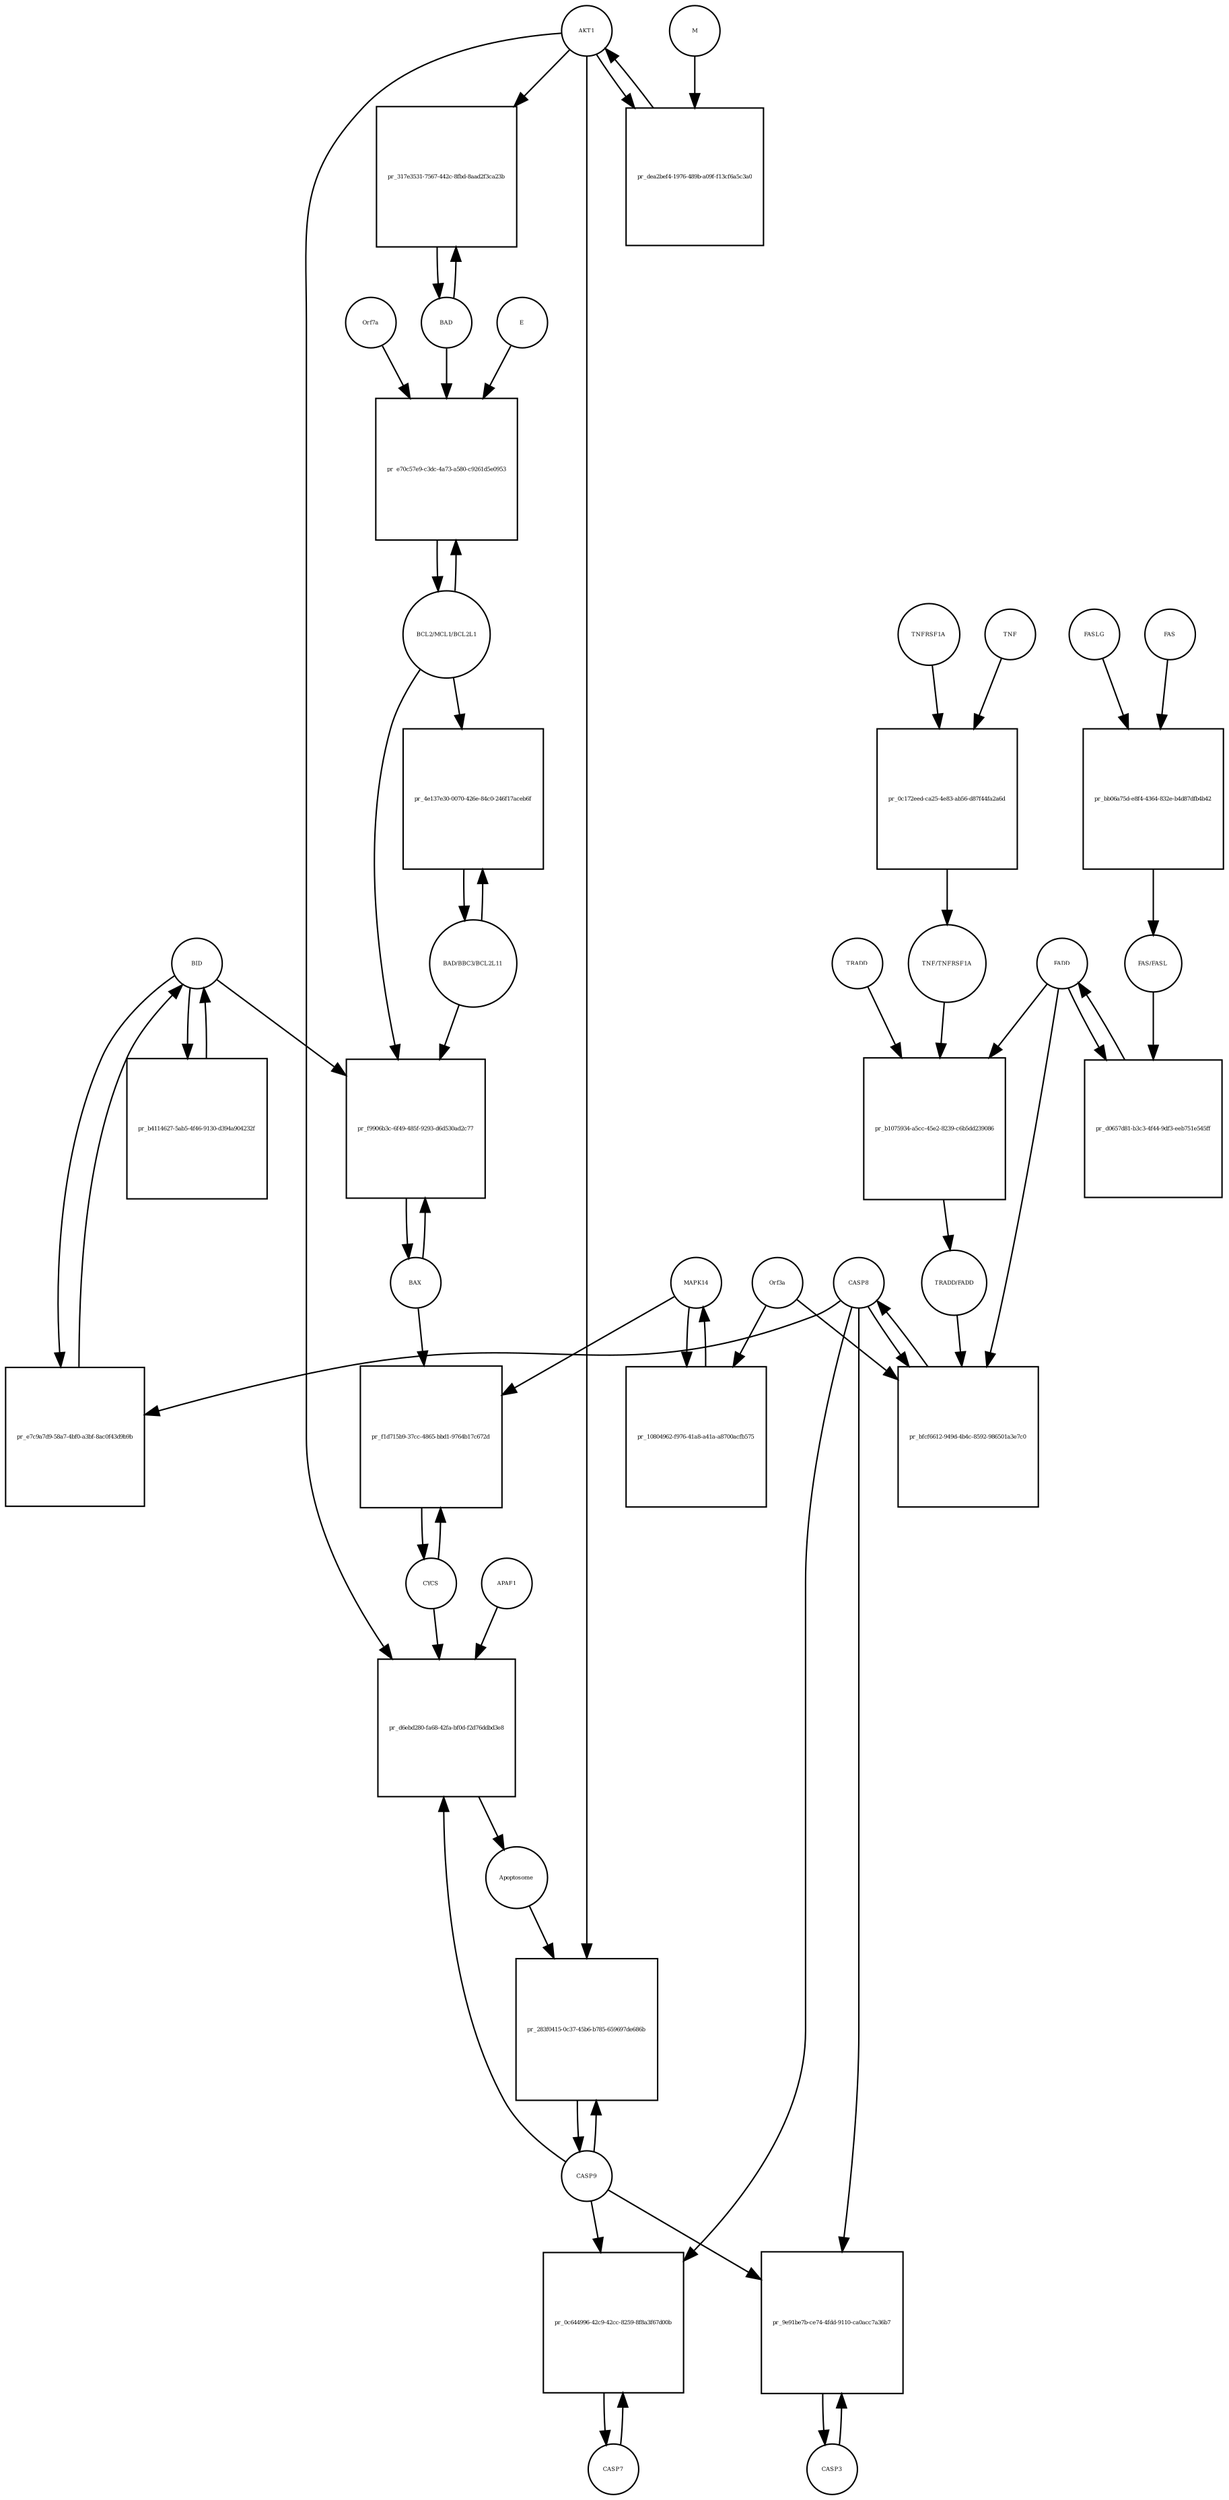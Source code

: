strict digraph  {
BID [annotation="", bipartite=0, cls=macromolecule, fontsize=4, label=BID, shape=circle];
"pr_e7c9a7d9-58a7-4bf0-a3bf-8ac0f43d9b9b" [annotation="", bipartite=1, cls=process, fontsize=4, label="pr_e7c9a7d9-58a7-4bf0-a3bf-8ac0f43d9b9b", shape=square];
CASP8 [annotation="urn_miriam_hgnc_1509|urn_miriam_hgnc.symbol_CASP8|urn_miriam_doi_10.1038%2Fs41392-020-00334-0|urn_miriam_uniprot_Q14790|urn_miriam_ncbigene_841|urn_miriam_ec-code_3.4.22.61|urn_miriam_refseq_NM_001228|urn_miriam_ensembl_ENSG00000064012", bipartite=0, cls=macromolecule, fontsize=4, label=CASP8, shape=circle];
CASP9 [annotation="", bipartite=0, cls=macromolecule, fontsize=4, label=CASP9, shape=circle];
"pr_283f0415-0c37-45b6-b785-659697de686b" [annotation="", bipartite=1, cls=process, fontsize=4, label="pr_283f0415-0c37-45b6-b785-659697de686b", shape=square];
Apoptosome [annotation="", bipartite=0, cls=complex, fontsize=4, label=Apoptosome, shape=circle];
AKT1 [annotation="", bipartite=0, cls=macromolecule, fontsize=4, label=AKT1, shape=circle];
FADD [annotation="", bipartite=0, cls=macromolecule, fontsize=4, label=FADD, shape=circle];
"pr_b1075934-a5cc-45e2-8239-c6b5dd239086" [annotation="", bipartite=1, cls=process, fontsize=4, label="pr_b1075934-a5cc-45e2-8239-c6b5dd239086", shape=square];
TRADD [annotation="urn_miriam_ncbigene_8717|urn_miriam_ensembl_ENSG00000102871|urn_miriam_refseq_NM_001323552|urn_miriam_uniprot_Q15628|urn_miriam_hgnc_12030|urn_miriam_hgnc.symbol_TRADD", bipartite=0, cls=macromolecule, fontsize=4, label=TRADD, shape=circle];
"TRADD/FADD" [annotation="", bipartite=0, cls=complex, fontsize=4, label="TRADD/FADD", shape=circle];
"TNF/TNFRSF1A" [annotation="", bipartite=0, cls=complex, fontsize=4, label="TNF/TNFRSF1A", shape=circle];
"pr_d0657d81-b3c3-4f44-9df3-eeb751e545ff" [annotation="", bipartite=1, cls=process, fontsize=4, label="pr_d0657d81-b3c3-4f44-9df3-eeb751e545ff", shape=square];
"FAS/FASL" [annotation="", bipartite=0, cls=complex, fontsize=4, label="FAS/FASL", shape=circle];
"BCL2/MCL1/BCL2L1" [annotation="", bipartite=0, cls=complex, fontsize=4, label="BCL2/MCL1/BCL2L1", shape=circle];
"pr_e70c57e9-c3dc-4a73-a580-c9261d5e0953" [annotation="", bipartite=1, cls=process, fontsize=4, label="pr_e70c57e9-c3dc-4a73-a580-c9261d5e0953", shape=square];
Orf7a [annotation="urn_miriam_hgnc.symbol_ORF7a|urn_miriam_uniprot_Q19QW4|urn_miriam_ncbigene_1489674", bipartite=0, cls=macromolecule, fontsize=4, label=Orf7a, shape=circle];
E [annotation="urn_miriam_uniprot_P59637|urn_miriam_ncbigene_1489671|urn_miriam_hgnc.symbol_E|urn_miriam_pubmed_32785274|urn_miriam_pubmed_32818817", bipartite=0, cls=macromolecule, fontsize=4, label=E, shape=circle];
BAD [annotation="", bipartite=0, cls=macromolecule, fontsize=4, label=BAD, shape=circle];
"BAD/BBC3/BCL2L11" [annotation="", bipartite=0, cls=complex, fontsize=4, label="BAD/BBC3/BCL2L11", shape=circle];
"pr_4e137e30-0070-426e-84c0-246f17aceb6f" [annotation="", bipartite=1, cls=process, fontsize=4, label="pr_4e137e30-0070-426e-84c0-246f17aceb6f", shape=square];
TNFRSF1A [annotation="urn_miriam_ncbigene_7132|urn_miriam_refseq_NM_001065|urn_miriam_ensembl_ENSG00000067182|urn_miriam_uniprot_P19438|urn_miriam_hgnc.symbol_TNFRSF1A|urn_miriam_hgnc_11916", bipartite=0, cls=macromolecule, fontsize=4, label=TNFRSF1A, shape=circle];
"pr_0c172eed-ca25-4e83-ab56-d87f44fa2a6d" [annotation="", bipartite=1, cls=process, fontsize=4, label="pr_0c172eed-ca25-4e83-ab56-d87f44fa2a6d", shape=square];
TNF [annotation="urn_miriam_refseq_NM_000594|urn_miriam_hgnc.symbol_TNF|urn_miriam_uniprot_P01375|urn_miriam_hgnc_11892|urn_miriam_ncbigene_7124|urn_miriam_ensembl_ENSG00000232810", bipartite=0, cls=macromolecule, fontsize=4, label=TNF, shape=circle];
CYCS [annotation="urn_miriam_hgnc_19986|urn_miriam_uniprot_P99999|urn_miriam_ncbigene_54205|urn_miriam_hgnc.symbol_CYCS|urn_miriam_ensembl_ENSG00000172115|urn_miriam_refseq_NM_018947", bipartite=0, cls=macromolecule, fontsize=4, label=CYCS, shape=circle];
"pr_f1d715b9-37cc-4865-bbd1-9764b17c672d" [annotation="", bipartite=1, cls=process, fontsize=4, label="pr_f1d715b9-37cc-4865-bbd1-9764b17c672d", shape=square];
MAPK14 [annotation="", bipartite=0, cls=macromolecule, fontsize=4, label=MAPK14, shape=circle];
BAX [annotation="", bipartite=0, cls=macromolecule, fontsize=4, label=BAX, shape=circle];
FASLG [annotation="urn_miriam_hgnc.symbol_FASLG|urn_miriam_ncbigene_356|urn_miriam_refseq_NM_000639|urn_miriam_ensembl_ENSG00000117560|urn_miriam_uniprot_P48023|urn_miriam_hgnc_11936|urn_miriam_doi_10.1101%2F2020.12.04.412494", bipartite=0, cls=macromolecule, fontsize=4, label=FASLG, shape=circle];
"pr_bb06a75d-e8f4-4364-832e-b4d87dfb4b42" [annotation="", bipartite=1, cls=process, fontsize=4, label="pr_bb06a75d-e8f4-4364-832e-b4d87dfb4b42", shape=square];
FAS [annotation="urn_miriam_hgnc_11920|urn_miriam_uniprot_P25445|urn_miriam_refseq_NM_000043|urn_miriam_ensembl_ENSG00000026103|urn_miriam_ncbigene_355|urn_miriam_hgnc.symbol_FAS", bipartite=0, cls=macromolecule, fontsize=4, label=FAS, shape=circle];
"pr_10804962-f976-41a8-a41a-a8700acfb575" [annotation="", bipartite=1, cls=process, fontsize=4, label="pr_10804962-f976-41a8-a41a-a8700acfb575", shape=square];
Orf3a [annotation="urn_miriam_uniprot_P59637|urn_miriam_ncbigene_1489671|urn_miriam_hgnc.symbol_E|urn_miriam_pubmed_33100263|urn_miriam_pubmed_32555321|urn_miriam_ncbiprotein_YP_009724391.1", bipartite=0, cls=macromolecule, fontsize=4, label=Orf3a, shape=circle];
CASP3 [annotation=urn_miriam_pubmed_32555321, bipartite=0, cls=macromolecule, fontsize=4, label=CASP3, shape=circle];
"pr_9e91be7b-ce74-4fdd-9110-ca0acc7a36b7" [annotation="", bipartite=1, cls=process, fontsize=4, label="pr_9e91be7b-ce74-4fdd-9110-ca0acc7a36b7", shape=square];
"pr_317e3531-7567-442c-8fbd-8aad2f3ca23b" [annotation="", bipartite=1, cls=process, fontsize=4, label="pr_317e3531-7567-442c-8fbd-8aad2f3ca23b", shape=square];
"pr_f9906b3c-6f49-485f-9293-d6d530ad2c77" [annotation="", bipartite=1, cls=process, fontsize=4, label="pr_f9906b3c-6f49-485f-9293-d6d530ad2c77", shape=square];
"pr_dea2bef4-1976-489b-a09f-f13cf6a5c3a0" [annotation="", bipartite=1, cls=process, fontsize=4, label="pr_dea2bef4-1976-489b-a09f-f13cf6a5c3a0", shape=square];
M [annotation="urn_miriam_ncbiprotein_APO40582|urn_miriam_pubmed_16845612", bipartite=0, cls=macromolecule, fontsize=4, label=M, shape=circle];
"pr_d6ebd280-fa68-42fa-bf0d-f2d76ddbd3e8" [annotation="", bipartite=1, cls=process, fontsize=4, label="pr_d6ebd280-fa68-42fa-bf0d-f2d76ddbd3e8", shape=square];
APAF1 [annotation="urn_miriam_ncbigene_317|urn_miriam_hgnc_576|urn_miriam_refseq_NM_181861.1|urn_miriam_hgnc.symbol_APAF1|urn_miriam_uniprot_O14727|urn_miriam_ensembl_ENSG00000120868", bipartite=0, cls=macromolecule, fontsize=4, label=APAF1, shape=circle];
"pr_bfcf6612-949d-4b4c-8592-986501a3e7c0" [annotation="", bipartite=1, cls=process, fontsize=4, label="pr_bfcf6612-949d-4b4c-8592-986501a3e7c0", shape=square];
CASP7 [annotation="", bipartite=0, cls=macromolecule, fontsize=4, label=CASP7, shape=circle];
"pr_0c644996-42c9-42cc-8259-8f8a3f67d00b" [annotation="", bipartite=1, cls=process, fontsize=4, label="pr_0c644996-42c9-42cc-8259-8f8a3f67d00b", shape=square];
"pr_b4114627-5ab5-4f46-9130-d394a904232f" [annotation="", bipartite=1, cls=process, fontsize=4, label="pr_b4114627-5ab5-4f46-9130-d394a904232f", shape=square];
BID -> "pr_e7c9a7d9-58a7-4bf0-a3bf-8ac0f43d9b9b"  [annotation="", interaction_type=consumption];
BID -> "pr_f9906b3c-6f49-485f-9293-d6d530ad2c77"  [annotation="urn_miriam_pubmed_31226023|urn_miriam_kegg.pathway_hsa04210", interaction_type=catalysis];
BID -> "pr_b4114627-5ab5-4f46-9130-d394a904232f"  [annotation="", interaction_type=consumption];
"pr_e7c9a7d9-58a7-4bf0-a3bf-8ac0f43d9b9b" -> BID  [annotation="", interaction_type=production];
CASP8 -> "pr_e7c9a7d9-58a7-4bf0-a3bf-8ac0f43d9b9b"  [annotation="urn_miriam_pubmed_31226023|urn_miriam_kegg.pathway_hsa04210", interaction_type=catalysis];
CASP8 -> "pr_9e91be7b-ce74-4fdd-9110-ca0acc7a36b7"  [annotation="urn_miriam_pubmed_31226023|urn_miriam_kegg.pathway_hsa04210", interaction_type=catalysis];
CASP8 -> "pr_bfcf6612-949d-4b4c-8592-986501a3e7c0"  [annotation="", interaction_type=consumption];
CASP8 -> "pr_0c644996-42c9-42cc-8259-8f8a3f67d00b"  [annotation="urn_miriam_pubmed_31226023|urn_miriam_kegg.pathway_hsa04210", interaction_type=catalysis];
CASP9 -> "pr_283f0415-0c37-45b6-b785-659697de686b"  [annotation="", interaction_type=consumption];
CASP9 -> "pr_9e91be7b-ce74-4fdd-9110-ca0acc7a36b7"  [annotation="urn_miriam_pubmed_31226023|urn_miriam_kegg.pathway_hsa04210", interaction_type=catalysis];
CASP9 -> "pr_d6ebd280-fa68-42fa-bf0d-f2d76ddbd3e8"  [annotation="", interaction_type=consumption];
CASP9 -> "pr_0c644996-42c9-42cc-8259-8f8a3f67d00b"  [annotation="urn_miriam_pubmed_31226023|urn_miriam_kegg.pathway_hsa04210", interaction_type=catalysis];
"pr_283f0415-0c37-45b6-b785-659697de686b" -> CASP9  [annotation="", interaction_type=production];
Apoptosome -> "pr_283f0415-0c37-45b6-b785-659697de686b"  [annotation="urn_miriam_pubmed_31226023|urn_miriam_kegg.pathway_hsa04210", interaction_type=catalysis];
AKT1 -> "pr_283f0415-0c37-45b6-b785-659697de686b"  [annotation="urn_miriam_pubmed_31226023|urn_miriam_kegg.pathway_hsa04210", interaction_type=inhibition];
AKT1 -> "pr_317e3531-7567-442c-8fbd-8aad2f3ca23b"  [annotation="urn_miriam_pubmed_15694340|urn_miriam_kegg.pathway_hsa04210", interaction_type=inhibition];
AKT1 -> "pr_dea2bef4-1976-489b-a09f-f13cf6a5c3a0"  [annotation="", interaction_type=consumption];
AKT1 -> "pr_d6ebd280-fa68-42fa-bf0d-f2d76ddbd3e8"  [annotation="urn_miriam_pubmed_31226023|urn_miriam_kegg.pathway_hsa04210", interaction_type=inhibition];
FADD -> "pr_b1075934-a5cc-45e2-8239-c6b5dd239086"  [annotation="", interaction_type=consumption];
FADD -> "pr_d0657d81-b3c3-4f44-9df3-eeb751e545ff"  [annotation="", interaction_type=consumption];
FADD -> "pr_bfcf6612-949d-4b4c-8592-986501a3e7c0"  [annotation="urn_miriam_pubmed_31226023|urn_miriam_kegg.pathway_hsa04210|urn_miriam_pubmed_32555321|urn_miriam_taxonomy_2697049", interaction_type=catalysis];
"pr_b1075934-a5cc-45e2-8239-c6b5dd239086" -> "TRADD/FADD"  [annotation="", interaction_type=production];
TRADD -> "pr_b1075934-a5cc-45e2-8239-c6b5dd239086"  [annotation="", interaction_type=consumption];
"TRADD/FADD" -> "pr_bfcf6612-949d-4b4c-8592-986501a3e7c0"  [annotation="urn_miriam_pubmed_31226023|urn_miriam_kegg.pathway_hsa04210|urn_miriam_pubmed_32555321|urn_miriam_taxonomy_2697049", interaction_type=catalysis];
"TNF/TNFRSF1A" -> "pr_b1075934-a5cc-45e2-8239-c6b5dd239086"  [annotation="urn_miriam_kegg.pathway_hsa04210", interaction_type=catalysis];
"pr_d0657d81-b3c3-4f44-9df3-eeb751e545ff" -> FADD  [annotation="", interaction_type=production];
"FAS/FASL" -> "pr_d0657d81-b3c3-4f44-9df3-eeb751e545ff"  [annotation="urn_miriam_pubmed_31226023|urn_miriam_kegg.pathway_hsa04210", interaction_type=catalysis];
"BCL2/MCL1/BCL2L1" -> "pr_e70c57e9-c3dc-4a73-a580-c9261d5e0953"  [annotation="", interaction_type=consumption];
"BCL2/MCL1/BCL2L1" -> "pr_4e137e30-0070-426e-84c0-246f17aceb6f"  [annotation=urn_miriam_pubmed_31226023, interaction_type=inhibition];
"BCL2/MCL1/BCL2L1" -> "pr_f9906b3c-6f49-485f-9293-d6d530ad2c77"  [annotation="urn_miriam_pubmed_31226023|urn_miriam_kegg.pathway_hsa04210", interaction_type=inhibition];
"pr_e70c57e9-c3dc-4a73-a580-c9261d5e0953" -> "BCL2/MCL1/BCL2L1"  [annotation="", interaction_type=production];
Orf7a -> "pr_e70c57e9-c3dc-4a73-a580-c9261d5e0953"  [annotation="urn_miriam_taxonomy_694009|urn_miriam_pubmed_15694340|urn_miriam_kegg.pathway_hsa04210|urn_miriam_pubmed_17428862", interaction_type=inhibition];
E -> "pr_e70c57e9-c3dc-4a73-a580-c9261d5e0953"  [annotation="urn_miriam_taxonomy_694009|urn_miriam_pubmed_15694340|urn_miriam_kegg.pathway_hsa04210|urn_miriam_pubmed_17428862", interaction_type=inhibition];
BAD -> "pr_e70c57e9-c3dc-4a73-a580-c9261d5e0953"  [annotation="urn_miriam_taxonomy_694009|urn_miriam_pubmed_15694340|urn_miriam_kegg.pathway_hsa04210|urn_miriam_pubmed_17428862", interaction_type=inhibition];
BAD -> "pr_317e3531-7567-442c-8fbd-8aad2f3ca23b"  [annotation="", interaction_type=consumption];
"BAD/BBC3/BCL2L11" -> "pr_4e137e30-0070-426e-84c0-246f17aceb6f"  [annotation="", interaction_type=consumption];
"BAD/BBC3/BCL2L11" -> "pr_f9906b3c-6f49-485f-9293-d6d530ad2c77"  [annotation="urn_miriam_pubmed_31226023|urn_miriam_kegg.pathway_hsa04210", interaction_type=catalysis];
"pr_4e137e30-0070-426e-84c0-246f17aceb6f" -> "BAD/BBC3/BCL2L11"  [annotation="", interaction_type=production];
TNFRSF1A -> "pr_0c172eed-ca25-4e83-ab56-d87f44fa2a6d"  [annotation="", interaction_type=consumption];
"pr_0c172eed-ca25-4e83-ab56-d87f44fa2a6d" -> "TNF/TNFRSF1A"  [annotation="", interaction_type=production];
TNF -> "pr_0c172eed-ca25-4e83-ab56-d87f44fa2a6d"  [annotation="", interaction_type=consumption];
CYCS -> "pr_f1d715b9-37cc-4865-bbd1-9764b17c672d"  [annotation="", interaction_type=consumption];
CYCS -> "pr_d6ebd280-fa68-42fa-bf0d-f2d76ddbd3e8"  [annotation="", interaction_type=consumption];
"pr_f1d715b9-37cc-4865-bbd1-9764b17c672d" -> CYCS  [annotation="", interaction_type=production];
MAPK14 -> "pr_f1d715b9-37cc-4865-bbd1-9764b17c672d"  [annotation="urn_miriam_pubmed_31226023|urn_miriam_kegg.pathway_hsa04210", interaction_type=catalysis];
MAPK14 -> "pr_10804962-f976-41a8-a41a-a8700acfb575"  [annotation="", interaction_type=consumption];
BAX -> "pr_f1d715b9-37cc-4865-bbd1-9764b17c672d"  [annotation="urn_miriam_pubmed_31226023|urn_miriam_kegg.pathway_hsa04210", interaction_type=catalysis];
BAX -> "pr_f9906b3c-6f49-485f-9293-d6d530ad2c77"  [annotation="", interaction_type=consumption];
FASLG -> "pr_bb06a75d-e8f4-4364-832e-b4d87dfb4b42"  [annotation="", interaction_type=consumption];
"pr_bb06a75d-e8f4-4364-832e-b4d87dfb4b42" -> "FAS/FASL"  [annotation="", interaction_type=production];
FAS -> "pr_bb06a75d-e8f4-4364-832e-b4d87dfb4b42"  [annotation="", interaction_type=consumption];
"pr_10804962-f976-41a8-a41a-a8700acfb575" -> MAPK14  [annotation="", interaction_type=production];
Orf3a -> "pr_10804962-f976-41a8-a41a-a8700acfb575"  [annotation="urn_miriam_pubmed_31226023|urn_miriam_taxonomy_227984", interaction_type=catalysis];
Orf3a -> "pr_bfcf6612-949d-4b4c-8592-986501a3e7c0"  [annotation="urn_miriam_pubmed_31226023|urn_miriam_kegg.pathway_hsa04210|urn_miriam_pubmed_32555321|urn_miriam_taxonomy_2697049", interaction_type=catalysis];
CASP3 -> "pr_9e91be7b-ce74-4fdd-9110-ca0acc7a36b7"  [annotation="", interaction_type=consumption];
"pr_9e91be7b-ce74-4fdd-9110-ca0acc7a36b7" -> CASP3  [annotation="", interaction_type=production];
"pr_317e3531-7567-442c-8fbd-8aad2f3ca23b" -> BAD  [annotation="", interaction_type=production];
"pr_f9906b3c-6f49-485f-9293-d6d530ad2c77" -> BAX  [annotation="", interaction_type=production];
"pr_dea2bef4-1976-489b-a09f-f13cf6a5c3a0" -> AKT1  [annotation="", interaction_type=production];
M -> "pr_dea2bef4-1976-489b-a09f-f13cf6a5c3a0"  [annotation="urn_miriam_pubmed_31226023|urn_miriam_taxonomy_227984", interaction_type=inhibition];
"pr_d6ebd280-fa68-42fa-bf0d-f2d76ddbd3e8" -> Apoptosome  [annotation="", interaction_type=production];
APAF1 -> "pr_d6ebd280-fa68-42fa-bf0d-f2d76ddbd3e8"  [annotation="", interaction_type=consumption];
"pr_bfcf6612-949d-4b4c-8592-986501a3e7c0" -> CASP8  [annotation="", interaction_type=production];
CASP7 -> "pr_0c644996-42c9-42cc-8259-8f8a3f67d00b"  [annotation="", interaction_type=consumption];
"pr_0c644996-42c9-42cc-8259-8f8a3f67d00b" -> CASP7  [annotation="", interaction_type=production];
"pr_b4114627-5ab5-4f46-9130-d394a904232f" -> BID  [annotation="", interaction_type=production];
}
